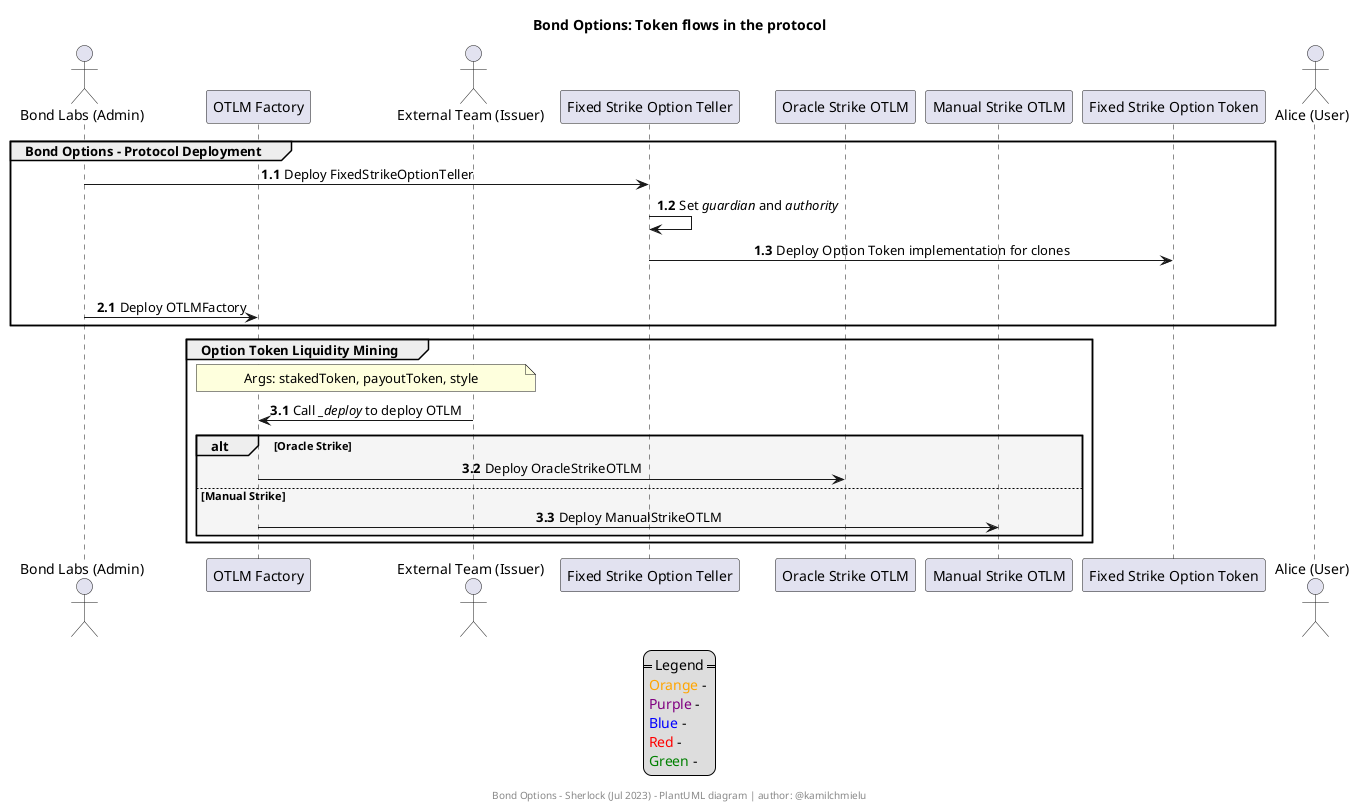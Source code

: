 @startuml
title Bond Options: Token flows in the protocol

/' //////////////////////////////////////////////////////////////////
//                      System Participants                        //
////////////////////////////////////////////////////////////////// '/

actor "Bond Labs (Admin)" as Admin
participant "OTLM Factory" as OTLMFactory
actor "External Team (Issuer)" as Issuer
participant "Fixed Strike Option Teller" as FixedStrikeOptionTeller
participant "Oracle Strike OTLM" as OracleStrikeOTLM
participant "Manual Strike OTLM" as ManualStrikeOTLM
participant "Fixed Strike Option Token" as FixedStrikeOptionToken

actor "Alice (User)" as User

/' //////////////////////////////////////////////////////////////////
//                         Interactions                            //
////////////////////////////////////////////////////////////////// '/
'Numbers are in the A.B.C format, by calling `inc A` you will increase the first number by 1'
autonumber 1.1
group Bond Options - Protocol Deployment
    Admin -> FixedStrikeOptionTeller: Deploy FixedStrikeOptionTeller
    FixedStrikeOptionTeller -> FixedStrikeOptionTeller: Set //guardian// and //authority//
    FixedStrikeOptionTeller -> FixedStrikeOptionToken: Deploy Option Token implementation for clones
    |||
    autonumber inc A
    Admin -> OTLMFactory: Deploy OTLMFactory
end

autonumber inc A
group Option Token Liquidity Mining
    note over Issuer, OTLMFactory: Args: stakedToken, payoutToken, style
    Issuer -> OTLMFactory: Call //_deploy// to deploy OTLM
    alt #whitesmoke Oracle Strike
        OTLMFactory -> OracleStrikeOTLM: Deploy OracleStrikeOTLM
    else Manual Strike
        OTLMFactory -> ManualStrikeOTLM: Deploy ManualStrikeOTLM
    end
end

/' //////////////////////////////////////////////////////////////////
//                            Legend                               //
////////////////////////////////////////////////////////////////// '/

legend
    == Legend ==
    <font color=orange>Orange</font> - 
    <font color=purple>Purple</font> - 
    <font color=blue>Blue</font> - 
    <font color=red>Red</font> - 
    <font color=green>Green</font> - 
endlegend

/' //////////////////////////////////////////////////////////////////
//                            Styling                              //
////////////////////////////////////////////////////////////////// '/

skinparam sequenceMessageAlign center
skinparam note {
    BorderColor black
    BackgroundColor white
    FontColor black
}
skinparam participant {
    FontSize 25
    BackgroundColor lightgray
}

footer Bond Options - Sherlock (Jul 2023) - PlantUML diagram | author: @kamilchmielu
@enduml
